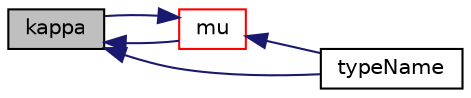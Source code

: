 digraph "kappa"
{
  bgcolor="transparent";
  edge [fontname="Helvetica",fontsize="10",labelfontname="Helvetica",labelfontsize="10"];
  node [fontname="Helvetica",fontsize="10",shape=record];
  rankdir="LR";
  Node165 [label="kappa",height=0.2,width=0.4,color="black", fillcolor="grey75", style="filled", fontcolor="black"];
  Node165 -> Node166 [dir="back",color="midnightblue",fontsize="10",style="solid",fontname="Helvetica"];
  Node166 [label="mu",height=0.2,width=0.4,color="red",URL="$a31749.html#a156c9bed463e921bb2ef8c7cbfb7fdc9",tooltip="Dynamic viscosity [kg/ms]. "];
  Node166 -> Node165 [dir="back",color="midnightblue",fontsize="10",style="solid",fontname="Helvetica"];
  Node166 -> Node168 [dir="back",color="midnightblue",fontsize="10",style="solid",fontname="Helvetica"];
  Node168 [label="typeName",height=0.2,width=0.4,color="black",URL="$a31749.html#a561f535eabff4d94fd999c48df4443bd",tooltip="Return the instantiated type name. "];
  Node165 -> Node168 [dir="back",color="midnightblue",fontsize="10",style="solid",fontname="Helvetica"];
}
